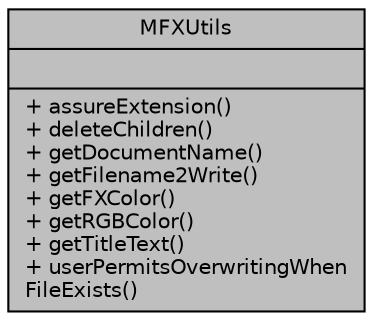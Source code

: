digraph "MFXUtils"
{
  edge [fontname="Helvetica",fontsize="10",labelfontname="Helvetica",labelfontsize="10"];
  node [fontname="Helvetica",fontsize="10",shape=record];
  Node1 [label="{MFXUtils\n||+ assureExtension()\l+ deleteChildren()\l+ getDocumentName()\l+ getFilename2Write()\l+ getFXColor()\l+ getRGBColor()\l+ getTitleText()\l+ userPermitsOverwritingWhen\lFileExists()\l}",height=0.2,width=0.4,color="black", fillcolor="grey75", style="filled", fontcolor="black"];
}
